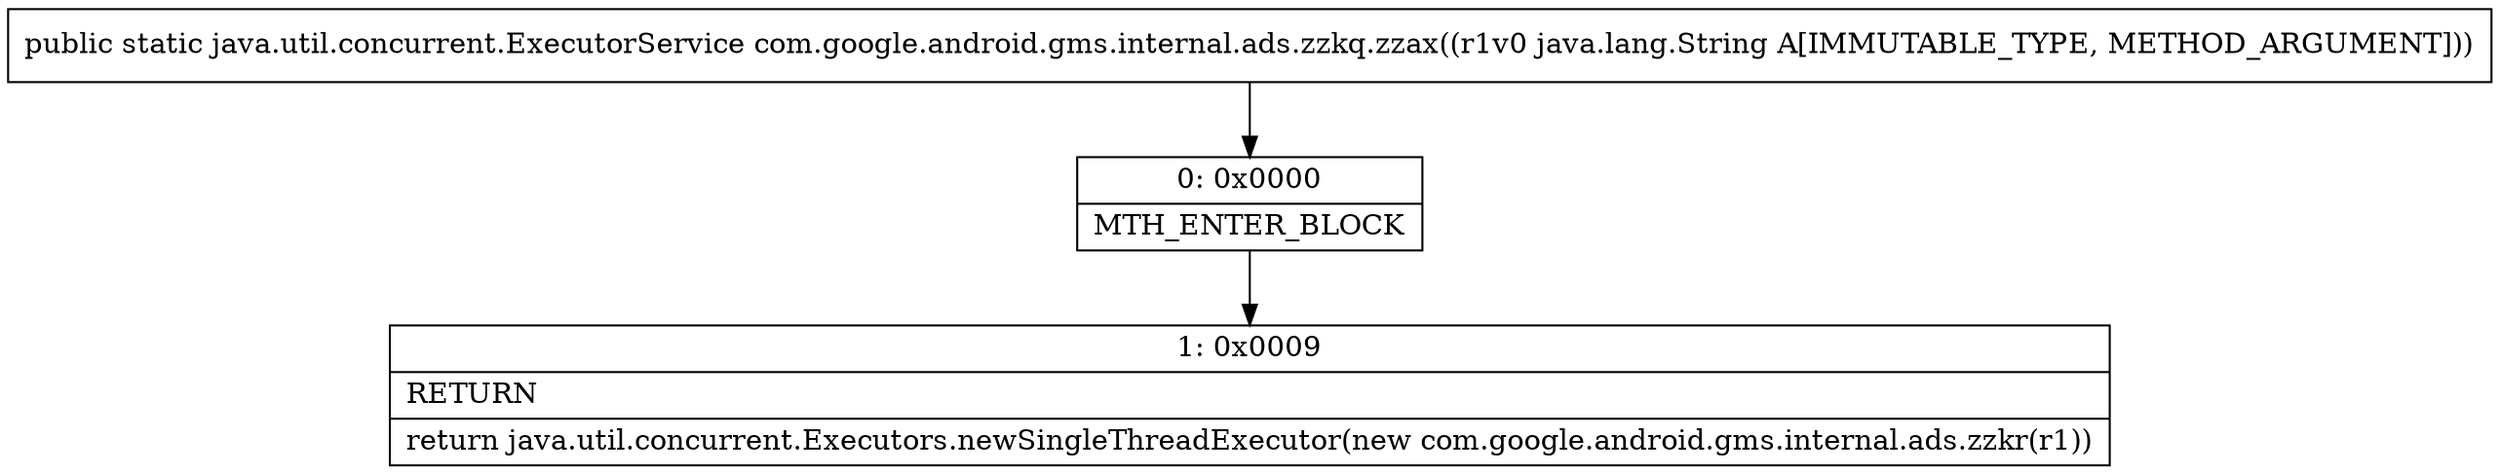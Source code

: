 digraph "CFG forcom.google.android.gms.internal.ads.zzkq.zzax(Ljava\/lang\/String;)Ljava\/util\/concurrent\/ExecutorService;" {
Node_0 [shape=record,label="{0\:\ 0x0000|MTH_ENTER_BLOCK\l}"];
Node_1 [shape=record,label="{1\:\ 0x0009|RETURN\l|return java.util.concurrent.Executors.newSingleThreadExecutor(new com.google.android.gms.internal.ads.zzkr(r1))\l}"];
MethodNode[shape=record,label="{public static java.util.concurrent.ExecutorService com.google.android.gms.internal.ads.zzkq.zzax((r1v0 java.lang.String A[IMMUTABLE_TYPE, METHOD_ARGUMENT])) }"];
MethodNode -> Node_0;
Node_0 -> Node_1;
}

